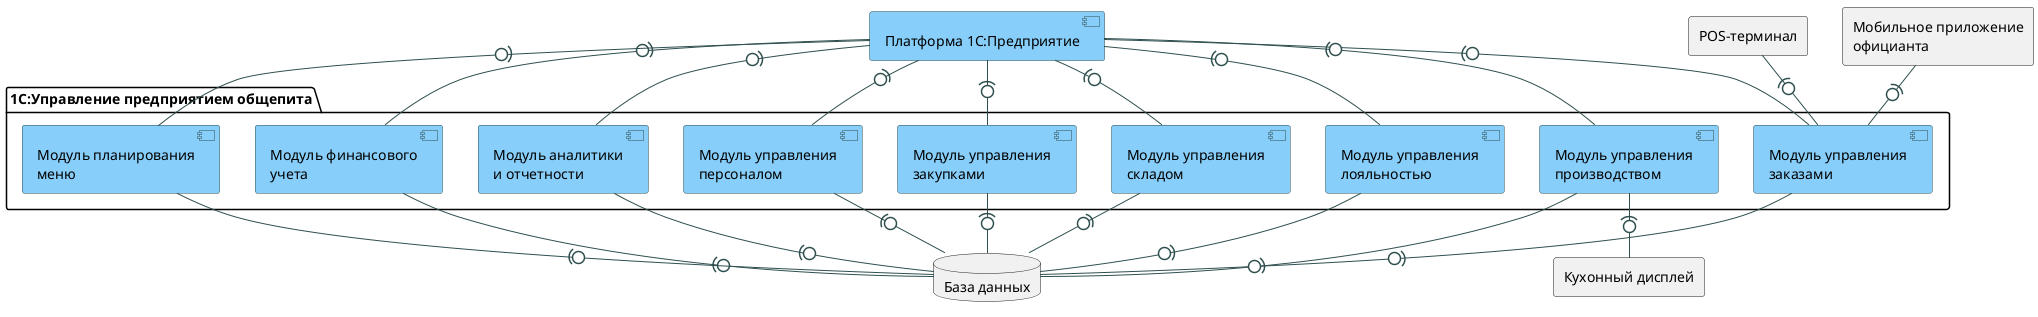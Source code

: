 @startuml

skinparam component {
  BackgroundColor LightSkyBlue
  BorderColor DarkSlateGray
  ArrowColor DarkSlateGray
}

[Платформа 1С:Предприятие] as Platform

package "1С:Управление предприятием общепита" {
  [Модуль управления\nзаказами] as OrderManagement
  [Модуль управления\nпроизводством] as ProductionManagement
  [Модуль управления\nскладом] as InventoryManagement
  [Модуль управления\nзакупками] as PurchaseManagement
  [Модуль управления\nперсоналом] as HRManagement
  [Модуль финансового\nучета] as FinanceManagement
  [Модуль аналитики\nи отчетности] as ReportingModule
  [Модуль управления\nлояльностью] as LoyaltyManagement
  [Модуль планирования\nменю] as MenuPlanning
}

database "База данных" as Database

Platform -(0- OrderManagement
Platform -(0- ProductionManagement
Platform -(0- InventoryManagement
Platform -(0- PurchaseManagement
Platform -(0- HRManagement
Platform -(0- FinanceManagement
Platform -(0- ReportingModule
Platform -(0- LoyaltyManagement
Platform -(0- MenuPlanning

OrderManagement -(0- Database
ProductionManagement -(0- Database
InventoryManagement -(0- Database
PurchaseManagement -(0- Database
HRManagement -(0- Database
FinanceManagement -(0- Database
ReportingModule -(0- Database
LoyaltyManagement -(0- Database
MenuPlanning -(0- Database

RECTANGLE "POS-терминал" as POS
RECTANGLE "Мобильное приложение\nофицианта" as MobileApp
RECTANGLE "Кухонный дисплей" as KitchenDisplay

POS -(0- OrderManagement 
MobileApp -(0- OrderManagement
ProductionManagement -(0- KitchenDisplay

@enduml
